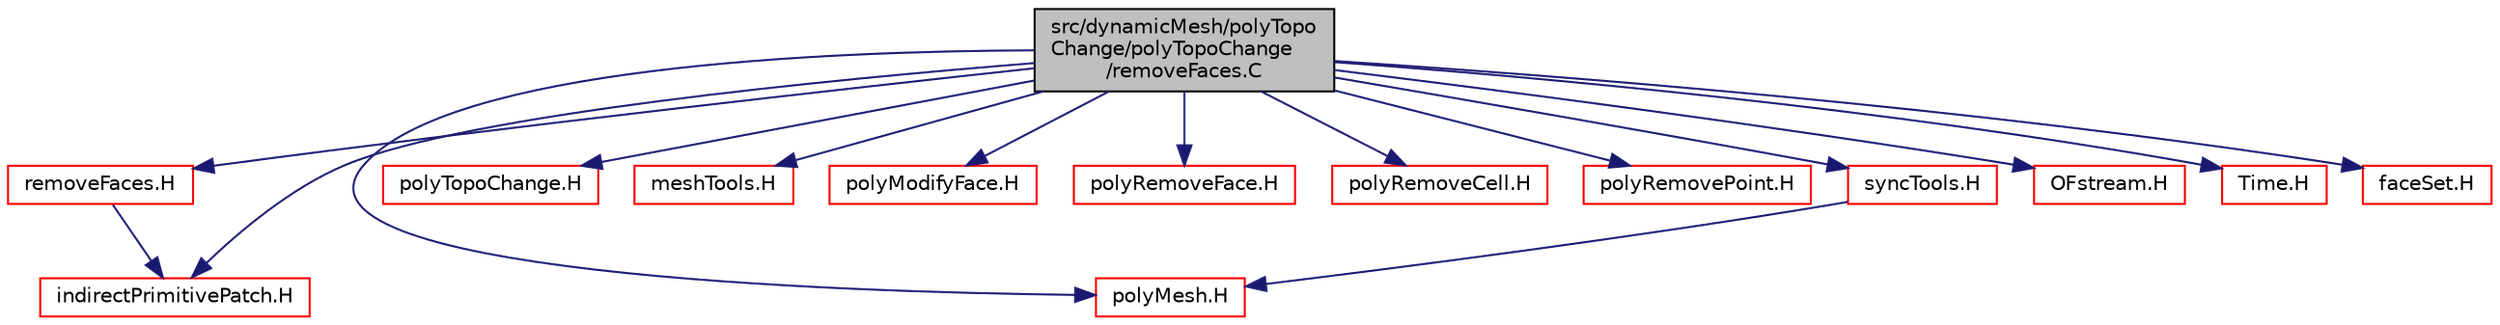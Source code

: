 digraph "src/dynamicMesh/polyTopoChange/polyTopoChange/removeFaces.C"
{
  bgcolor="transparent";
  edge [fontname="Helvetica",fontsize="10",labelfontname="Helvetica",labelfontsize="10"];
  node [fontname="Helvetica",fontsize="10",shape=record];
  Node0 [label="src/dynamicMesh/polyTopo\lChange/polyTopoChange\l/removeFaces.C",height=0.2,width=0.4,color="black", fillcolor="grey75", style="filled", fontcolor="black"];
  Node0 -> Node1 [color="midnightblue",fontsize="10",style="solid",fontname="Helvetica"];
  Node1 [label="removeFaces.H",height=0.2,width=0.4,color="red",URL="$a00827.html"];
  Node1 -> Node88 [color="midnightblue",fontsize="10",style="solid",fontname="Helvetica"];
  Node88 [label="indirectPrimitivePatch.H",height=0.2,width=0.4,color="red",URL="$a12755.html"];
  Node0 -> Node171 [color="midnightblue",fontsize="10",style="solid",fontname="Helvetica"];
  Node171 [label="polyMesh.H",height=0.2,width=0.4,color="red",URL="$a12398.html"];
  Node0 -> Node240 [color="midnightblue",fontsize="10",style="solid",fontname="Helvetica"];
  Node240 [label="polyTopoChange.H",height=0.2,width=0.4,color="red",URL="$a00791.html"];
  Node0 -> Node245 [color="midnightblue",fontsize="10",style="solid",fontname="Helvetica"];
  Node245 [label="meshTools.H",height=0.2,width=0.4,color="red",URL="$a08357.html"];
  Node0 -> Node246 [color="midnightblue",fontsize="10",style="solid",fontname="Helvetica"];
  Node246 [label="polyModifyFace.H",height=0.2,width=0.4,color="red",URL="$a00773.html"];
  Node0 -> Node248 [color="midnightblue",fontsize="10",style="solid",fontname="Helvetica"];
  Node248 [label="polyRemoveFace.H",height=0.2,width=0.4,color="red",URL="$a00833.html"];
  Node0 -> Node249 [color="midnightblue",fontsize="10",style="solid",fontname="Helvetica"];
  Node249 [label="polyRemoveCell.H",height=0.2,width=0.4,color="red",URL="$a00830.html"];
  Node0 -> Node250 [color="midnightblue",fontsize="10",style="solid",fontname="Helvetica"];
  Node250 [label="polyRemovePoint.H",height=0.2,width=0.4,color="red",URL="$a00836.html"];
  Node0 -> Node251 [color="midnightblue",fontsize="10",style="solid",fontname="Helvetica"];
  Node251 [label="syncTools.H",height=0.2,width=0.4,color="red",URL="$a12536.html"];
  Node251 -> Node171 [color="midnightblue",fontsize="10",style="solid",fontname="Helvetica"];
  Node0 -> Node265 [color="midnightblue",fontsize="10",style="solid",fontname="Helvetica"];
  Node265 [label="OFstream.H",height=0.2,width=0.4,color="red",URL="$a09791.html"];
  Node0 -> Node88 [color="midnightblue",fontsize="10",style="solid",fontname="Helvetica"];
  Node0 -> Node267 [color="midnightblue",fontsize="10",style="solid",fontname="Helvetica"];
  Node267 [label="Time.H",height=0.2,width=0.4,color="red",URL="$a10025.html"];
  Node0 -> Node306 [color="midnightblue",fontsize="10",style="solid",fontname="Helvetica"];
  Node306 [label="faceSet.H",height=0.2,width=0.4,color="red",URL="$a08822.html"];
}
